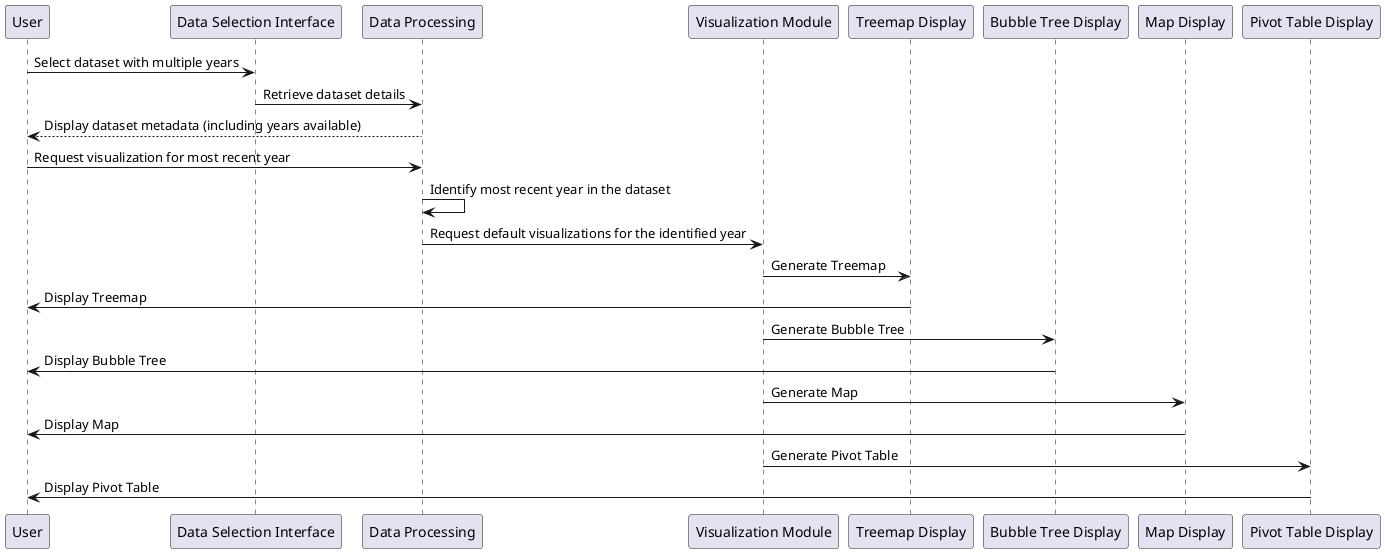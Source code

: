 @startuml

participant User
participant "Data Selection Interface" as Selection
participant "Data Processing" as Processing
participant "Visualization Module" as Visualization
participant "Treemap Display" as Treemap
participant "Bubble Tree Display" as BubbleTree
participant "Map Display" as Map
participant "Pivot Table Display" as PivotTable

User -> Selection: Select dataset with multiple years
Selection -> Processing: Retrieve dataset details
Processing --> User: Display dataset metadata (including years available)

User -> Processing: Request visualization for most recent year
Processing -> Processing: Identify most recent year in the dataset
Processing -> Visualization: Request default visualizations for the identified year

Visualization -> Treemap: Generate Treemap
Treemap -> User: Display Treemap

Visualization -> BubbleTree: Generate Bubble Tree
BubbleTree -> User: Display Bubble Tree

Visualization -> Map: Generate Map
Map -> User: Display Map

Visualization -> PivotTable: Generate Pivot Table
PivotTable -> User: Display Pivot Table

@enduml